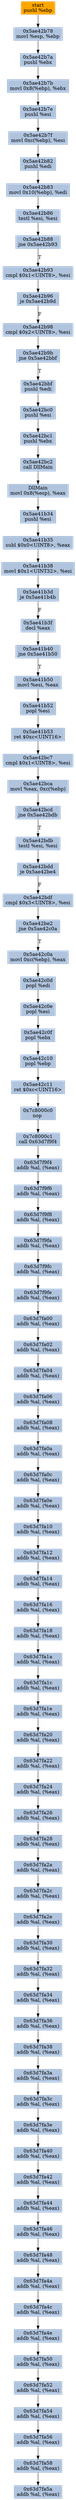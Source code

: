 digraph G {
node[shape=rectangle,style=filled,fillcolor=lightsteelblue,color=lightsteelblue]
bgcolor="transparent"
a0x5ae42b77pushl_ebp[label="start\npushl %ebp",color="lightgrey",fillcolor="orange"];
a0x5ae42b78movl_esp_ebp[label="0x5ae42b78\nmovl %esp, %ebp"];
a0x5ae42b7apushl_ebx[label="0x5ae42b7a\npushl %ebx"];
a0x5ae42b7bmovl_0x8ebp__ebx[label="0x5ae42b7b\nmovl 0x8(%ebp), %ebx"];
a0x5ae42b7epushl_esi[label="0x5ae42b7e\npushl %esi"];
a0x5ae42b7fmovl_0xcebp__esi[label="0x5ae42b7f\nmovl 0xc(%ebp), %esi"];
a0x5ae42b82pushl_edi[label="0x5ae42b82\npushl %edi"];
a0x5ae42b83movl_0x10ebp__edi[label="0x5ae42b83\nmovl 0x10(%ebp), %edi"];
a0x5ae42b86testl_esi_esi[label="0x5ae42b86\ntestl %esi, %esi"];
a0x5ae42b88jne_0x5ae42b93[label="0x5ae42b88\njne 0x5ae42b93"];
a0x5ae42b93cmpl_0x1UINT8_esi[label="0x5ae42b93\ncmpl $0x1<UINT8>, %esi"];
a0x5ae42b96je_0x5ae42b9d[label="0x5ae42b96\nje 0x5ae42b9d"];
a0x5ae42b98cmpl_0x2UINT8_esi[label="0x5ae42b98\ncmpl $0x2<UINT8>, %esi"];
a0x5ae42b9bjne_0x5ae42bbf[label="0x5ae42b9b\njne 0x5ae42bbf"];
a0x5ae42bbfpushl_edi[label="0x5ae42bbf\npushl %edi"];
a0x5ae42bc0pushl_esi[label="0x5ae42bc0\npushl %esi"];
a0x5ae42bc1pushl_ebx[label="0x5ae42bc1\npushl %ebx"];
a0x5ae42bc2call_DllMain[label="0x5ae42bc2\ncall DllMain"];
a0x5ae41b30movl_0x8esp__eax[label="DllMain\nmovl 0x8(%esp), %eax"];
a0x5ae41b34pushl_esi[label="0x5ae41b34\npushl %esi"];
a0x5ae41b35subl_0x0UINT8_eax[label="0x5ae41b35\nsubl $0x0<UINT8>, %eax"];
a0x5ae41b38movl_0x1UINT32_esi[label="0x5ae41b38\nmovl $0x1<UINT32>, %esi"];
a0x5ae41b3dje_0x5ae41b4b[label="0x5ae41b3d\nje 0x5ae41b4b"];
a0x5ae41b3fdecl_eax[label="0x5ae41b3f\ndecl %eax"];
a0x5ae41b40jne_0x5ae41b50[label="0x5ae41b40\njne 0x5ae41b50"];
a0x5ae41b50movl_esi_eax[label="0x5ae41b50\nmovl %esi, %eax"];
a0x5ae41b52popl_esi[label="0x5ae41b52\npopl %esi"];
a0x5ae41b53ret_0xcUINT16[label="0x5ae41b53\nret $0xc<UINT16>"];
a0x5ae42bc7cmpl_0x1UINT8_esi[label="0x5ae42bc7\ncmpl $0x1<UINT8>, %esi"];
a0x5ae42bcamovl_eax_0xcebp_[label="0x5ae42bca\nmovl %eax, 0xc(%ebp)"];
a0x5ae42bcdjne_0x5ae42bdb[label="0x5ae42bcd\njne 0x5ae42bdb"];
a0x5ae42bdbtestl_esi_esi[label="0x5ae42bdb\ntestl %esi, %esi"];
a0x5ae42bddje_0x5ae42be4[label="0x5ae42bdd\nje 0x5ae42be4"];
a0x5ae42bdfcmpl_0x3UINT8_esi[label="0x5ae42bdf\ncmpl $0x3<UINT8>, %esi"];
a0x5ae42be2jne_0x5ae42c0a[label="0x5ae42be2\njne 0x5ae42c0a"];
a0x5ae42c0amovl_0xcebp__eax[label="0x5ae42c0a\nmovl 0xc(%ebp), %eax"];
a0x5ae42c0dpopl_edi[label="0x5ae42c0d\npopl %edi"];
a0x5ae42c0epopl_esi[label="0x5ae42c0e\npopl %esi"];
a0x5ae42c0fpopl_ebx[label="0x5ae42c0f\npopl %ebx"];
a0x5ae42c10popl_ebp[label="0x5ae42c10\npopl %ebp"];
a0x5ae42c11ret_0xcUINT16[label="0x5ae42c11\nret $0xc<UINT16>"];
a0x7c8000c0nop_[label="0x7c8000c0\nnop "];
a0x7c8000c1call_0x63d7f9f4[label="0x7c8000c1\ncall 0x63d7f9f4"];
a0x63d7f9f4addb_al_eax_[label="0x63d7f9f4\naddb %al, (%eax)"];
a0x63d7f9f6addb_al_eax_[label="0x63d7f9f6\naddb %al, (%eax)"];
a0x63d7f9f8addb_al_eax_[label="0x63d7f9f8\naddb %al, (%eax)"];
a0x63d7f9faaddb_al_eax_[label="0x63d7f9fa\naddb %al, (%eax)"];
a0x63d7f9fcaddb_al_eax_[label="0x63d7f9fc\naddb %al, (%eax)"];
a0x63d7f9feaddb_al_eax_[label="0x63d7f9fe\naddb %al, (%eax)"];
a0x63d7fa00addb_al_eax_[label="0x63d7fa00\naddb %al, (%eax)"];
a0x63d7fa02addb_al_eax_[label="0x63d7fa02\naddb %al, (%eax)"];
a0x63d7fa04addb_al_eax_[label="0x63d7fa04\naddb %al, (%eax)"];
a0x63d7fa06addb_al_eax_[label="0x63d7fa06\naddb %al, (%eax)"];
a0x63d7fa08addb_al_eax_[label="0x63d7fa08\naddb %al, (%eax)"];
a0x63d7fa0aaddb_al_eax_[label="0x63d7fa0a\naddb %al, (%eax)"];
a0x63d7fa0caddb_al_eax_[label="0x63d7fa0c\naddb %al, (%eax)"];
a0x63d7fa0eaddb_al_eax_[label="0x63d7fa0e\naddb %al, (%eax)"];
a0x63d7fa10addb_al_eax_[label="0x63d7fa10\naddb %al, (%eax)"];
a0x63d7fa12addb_al_eax_[label="0x63d7fa12\naddb %al, (%eax)"];
a0x63d7fa14addb_al_eax_[label="0x63d7fa14\naddb %al, (%eax)"];
a0x63d7fa16addb_al_eax_[label="0x63d7fa16\naddb %al, (%eax)"];
a0x63d7fa18addb_al_eax_[label="0x63d7fa18\naddb %al, (%eax)"];
a0x63d7fa1aaddb_al_eax_[label="0x63d7fa1a\naddb %al, (%eax)"];
a0x63d7fa1caddb_al_eax_[label="0x63d7fa1c\naddb %al, (%eax)"];
a0x63d7fa1eaddb_al_eax_[label="0x63d7fa1e\naddb %al, (%eax)"];
a0x63d7fa20addb_al_eax_[label="0x63d7fa20\naddb %al, (%eax)"];
a0x63d7fa22addb_al_eax_[label="0x63d7fa22\naddb %al, (%eax)"];
a0x63d7fa24addb_al_eax_[label="0x63d7fa24\naddb %al, (%eax)"];
a0x63d7fa26addb_al_eax_[label="0x63d7fa26\naddb %al, (%eax)"];
a0x63d7fa28addb_al_eax_[label="0x63d7fa28\naddb %al, (%eax)"];
a0x63d7fa2aaddb_al_eax_[label="0x63d7fa2a\naddb %al, (%eax)"];
a0x63d7fa2caddb_al_eax_[label="0x63d7fa2c\naddb %al, (%eax)"];
a0x63d7fa2eaddb_al_eax_[label="0x63d7fa2e\naddb %al, (%eax)"];
a0x63d7fa30addb_al_eax_[label="0x63d7fa30\naddb %al, (%eax)"];
a0x63d7fa32addb_al_eax_[label="0x63d7fa32\naddb %al, (%eax)"];
a0x63d7fa34addb_al_eax_[label="0x63d7fa34\naddb %al, (%eax)"];
a0x63d7fa36addb_al_eax_[label="0x63d7fa36\naddb %al, (%eax)"];
a0x63d7fa38addb_al_eax_[label="0x63d7fa38\naddb %al, (%eax)"];
a0x63d7fa3aaddb_al_eax_[label="0x63d7fa3a\naddb %al, (%eax)"];
a0x63d7fa3caddb_al_eax_[label="0x63d7fa3c\naddb %al, (%eax)"];
a0x63d7fa3eaddb_al_eax_[label="0x63d7fa3e\naddb %al, (%eax)"];
a0x63d7fa40addb_al_eax_[label="0x63d7fa40\naddb %al, (%eax)"];
a0x63d7fa42addb_al_eax_[label="0x63d7fa42\naddb %al, (%eax)"];
a0x63d7fa44addb_al_eax_[label="0x63d7fa44\naddb %al, (%eax)"];
a0x63d7fa46addb_al_eax_[label="0x63d7fa46\naddb %al, (%eax)"];
a0x63d7fa48addb_al_eax_[label="0x63d7fa48\naddb %al, (%eax)"];
a0x63d7fa4aaddb_al_eax_[label="0x63d7fa4a\naddb %al, (%eax)"];
a0x63d7fa4caddb_al_eax_[label="0x63d7fa4c\naddb %al, (%eax)"];
a0x63d7fa4eaddb_al_eax_[label="0x63d7fa4e\naddb %al, (%eax)"];
a0x63d7fa50addb_al_eax_[label="0x63d7fa50\naddb %al, (%eax)"];
a0x63d7fa52addb_al_eax_[label="0x63d7fa52\naddb %al, (%eax)"];
a0x63d7fa54addb_al_eax_[label="0x63d7fa54\naddb %al, (%eax)"];
a0x63d7fa56addb_al_eax_[label="0x63d7fa56\naddb %al, (%eax)"];
a0x63d7fa58addb_al_eax_[label="0x63d7fa58\naddb %al, (%eax)"];
a0x63d7fa5aaddb_al_eax_[label="0x63d7fa5a\naddb %al, (%eax)"];
a0x5ae42b77pushl_ebp -> a0x5ae42b78movl_esp_ebp [color="#000000"];
a0x5ae42b78movl_esp_ebp -> a0x5ae42b7apushl_ebx [color="#000000"];
a0x5ae42b7apushl_ebx -> a0x5ae42b7bmovl_0x8ebp__ebx [color="#000000"];
a0x5ae42b7bmovl_0x8ebp__ebx -> a0x5ae42b7epushl_esi [color="#000000"];
a0x5ae42b7epushl_esi -> a0x5ae42b7fmovl_0xcebp__esi [color="#000000"];
a0x5ae42b7fmovl_0xcebp__esi -> a0x5ae42b82pushl_edi [color="#000000"];
a0x5ae42b82pushl_edi -> a0x5ae42b83movl_0x10ebp__edi [color="#000000"];
a0x5ae42b83movl_0x10ebp__edi -> a0x5ae42b86testl_esi_esi [color="#000000"];
a0x5ae42b86testl_esi_esi -> a0x5ae42b88jne_0x5ae42b93 [color="#000000"];
a0x5ae42b88jne_0x5ae42b93 -> a0x5ae42b93cmpl_0x1UINT8_esi [color="#000000",label="T"];
a0x5ae42b93cmpl_0x1UINT8_esi -> a0x5ae42b96je_0x5ae42b9d [color="#000000"];
a0x5ae42b96je_0x5ae42b9d -> a0x5ae42b98cmpl_0x2UINT8_esi [color="#000000",label="F"];
a0x5ae42b98cmpl_0x2UINT8_esi -> a0x5ae42b9bjne_0x5ae42bbf [color="#000000"];
a0x5ae42b9bjne_0x5ae42bbf -> a0x5ae42bbfpushl_edi [color="#000000",label="T"];
a0x5ae42bbfpushl_edi -> a0x5ae42bc0pushl_esi [color="#000000"];
a0x5ae42bc0pushl_esi -> a0x5ae42bc1pushl_ebx [color="#000000"];
a0x5ae42bc1pushl_ebx -> a0x5ae42bc2call_DllMain [color="#000000"];
a0x5ae42bc2call_DllMain -> a0x5ae41b30movl_0x8esp__eax [color="#000000"];
a0x5ae41b30movl_0x8esp__eax -> a0x5ae41b34pushl_esi [color="#000000"];
a0x5ae41b34pushl_esi -> a0x5ae41b35subl_0x0UINT8_eax [color="#000000"];
a0x5ae41b35subl_0x0UINT8_eax -> a0x5ae41b38movl_0x1UINT32_esi [color="#000000"];
a0x5ae41b38movl_0x1UINT32_esi -> a0x5ae41b3dje_0x5ae41b4b [color="#000000"];
a0x5ae41b3dje_0x5ae41b4b -> a0x5ae41b3fdecl_eax [color="#000000",label="F"];
a0x5ae41b3fdecl_eax -> a0x5ae41b40jne_0x5ae41b50 [color="#000000"];
a0x5ae41b40jne_0x5ae41b50 -> a0x5ae41b50movl_esi_eax [color="#000000",label="T"];
a0x5ae41b50movl_esi_eax -> a0x5ae41b52popl_esi [color="#000000"];
a0x5ae41b52popl_esi -> a0x5ae41b53ret_0xcUINT16 [color="#000000"];
a0x5ae41b53ret_0xcUINT16 -> a0x5ae42bc7cmpl_0x1UINT8_esi [color="#000000"];
a0x5ae42bc7cmpl_0x1UINT8_esi -> a0x5ae42bcamovl_eax_0xcebp_ [color="#000000"];
a0x5ae42bcamovl_eax_0xcebp_ -> a0x5ae42bcdjne_0x5ae42bdb [color="#000000"];
a0x5ae42bcdjne_0x5ae42bdb -> a0x5ae42bdbtestl_esi_esi [color="#000000",label="T"];
a0x5ae42bdbtestl_esi_esi -> a0x5ae42bddje_0x5ae42be4 [color="#000000"];
a0x5ae42bddje_0x5ae42be4 -> a0x5ae42bdfcmpl_0x3UINT8_esi [color="#000000",label="F"];
a0x5ae42bdfcmpl_0x3UINT8_esi -> a0x5ae42be2jne_0x5ae42c0a [color="#000000"];
a0x5ae42be2jne_0x5ae42c0a -> a0x5ae42c0amovl_0xcebp__eax [color="#000000",label="T"];
a0x5ae42c0amovl_0xcebp__eax -> a0x5ae42c0dpopl_edi [color="#000000"];
a0x5ae42c0dpopl_edi -> a0x5ae42c0epopl_esi [color="#000000"];
a0x5ae42c0epopl_esi -> a0x5ae42c0fpopl_ebx [color="#000000"];
a0x5ae42c0fpopl_ebx -> a0x5ae42c10popl_ebp [color="#000000"];
a0x5ae42c10popl_ebp -> a0x5ae42c11ret_0xcUINT16 [color="#000000"];
a0x5ae42c11ret_0xcUINT16 -> a0x7c8000c0nop_ [color="#000000"];
a0x7c8000c0nop_ -> a0x7c8000c1call_0x63d7f9f4 [color="#000000"];
a0x7c8000c1call_0x63d7f9f4 -> a0x63d7f9f4addb_al_eax_ [color="#000000"];
a0x63d7f9f4addb_al_eax_ -> a0x63d7f9f6addb_al_eax_ [color="#000000"];
a0x63d7f9f6addb_al_eax_ -> a0x63d7f9f8addb_al_eax_ [color="#000000"];
a0x63d7f9f8addb_al_eax_ -> a0x63d7f9faaddb_al_eax_ [color="#000000"];
a0x63d7f9faaddb_al_eax_ -> a0x63d7f9fcaddb_al_eax_ [color="#000000"];
a0x63d7f9fcaddb_al_eax_ -> a0x63d7f9feaddb_al_eax_ [color="#000000"];
a0x63d7f9feaddb_al_eax_ -> a0x63d7fa00addb_al_eax_ [color="#000000"];
a0x63d7fa00addb_al_eax_ -> a0x63d7fa02addb_al_eax_ [color="#000000"];
a0x63d7fa02addb_al_eax_ -> a0x63d7fa04addb_al_eax_ [color="#000000"];
a0x63d7fa04addb_al_eax_ -> a0x63d7fa06addb_al_eax_ [color="#000000"];
a0x63d7fa06addb_al_eax_ -> a0x63d7fa08addb_al_eax_ [color="#000000"];
a0x63d7fa08addb_al_eax_ -> a0x63d7fa0aaddb_al_eax_ [color="#000000"];
a0x63d7fa0aaddb_al_eax_ -> a0x63d7fa0caddb_al_eax_ [color="#000000"];
a0x63d7fa0caddb_al_eax_ -> a0x63d7fa0eaddb_al_eax_ [color="#000000"];
a0x63d7fa0eaddb_al_eax_ -> a0x63d7fa10addb_al_eax_ [color="#000000"];
a0x63d7fa10addb_al_eax_ -> a0x63d7fa12addb_al_eax_ [color="#000000"];
a0x63d7fa12addb_al_eax_ -> a0x63d7fa14addb_al_eax_ [color="#000000"];
a0x63d7fa14addb_al_eax_ -> a0x63d7fa16addb_al_eax_ [color="#000000"];
a0x63d7fa16addb_al_eax_ -> a0x63d7fa18addb_al_eax_ [color="#000000"];
a0x63d7fa18addb_al_eax_ -> a0x63d7fa1aaddb_al_eax_ [color="#000000"];
a0x63d7fa1aaddb_al_eax_ -> a0x63d7fa1caddb_al_eax_ [color="#000000"];
a0x63d7fa1caddb_al_eax_ -> a0x63d7fa1eaddb_al_eax_ [color="#000000"];
a0x63d7fa1eaddb_al_eax_ -> a0x63d7fa20addb_al_eax_ [color="#000000"];
a0x63d7fa20addb_al_eax_ -> a0x63d7fa22addb_al_eax_ [color="#000000"];
a0x63d7fa22addb_al_eax_ -> a0x63d7fa24addb_al_eax_ [color="#000000"];
a0x63d7fa24addb_al_eax_ -> a0x63d7fa26addb_al_eax_ [color="#000000"];
a0x63d7fa26addb_al_eax_ -> a0x63d7fa28addb_al_eax_ [color="#000000"];
a0x63d7fa28addb_al_eax_ -> a0x63d7fa2aaddb_al_eax_ [color="#000000"];
a0x63d7fa2aaddb_al_eax_ -> a0x63d7fa2caddb_al_eax_ [color="#000000"];
a0x63d7fa2caddb_al_eax_ -> a0x63d7fa2eaddb_al_eax_ [color="#000000"];
a0x63d7fa2eaddb_al_eax_ -> a0x63d7fa30addb_al_eax_ [color="#000000"];
a0x63d7fa30addb_al_eax_ -> a0x63d7fa32addb_al_eax_ [color="#000000"];
a0x63d7fa32addb_al_eax_ -> a0x63d7fa34addb_al_eax_ [color="#000000"];
a0x63d7fa34addb_al_eax_ -> a0x63d7fa36addb_al_eax_ [color="#000000"];
a0x63d7fa36addb_al_eax_ -> a0x63d7fa38addb_al_eax_ [color="#000000"];
a0x63d7fa38addb_al_eax_ -> a0x63d7fa3aaddb_al_eax_ [color="#000000"];
a0x63d7fa3aaddb_al_eax_ -> a0x63d7fa3caddb_al_eax_ [color="#000000"];
a0x63d7fa3caddb_al_eax_ -> a0x63d7fa3eaddb_al_eax_ [color="#000000"];
a0x63d7fa3eaddb_al_eax_ -> a0x63d7fa40addb_al_eax_ [color="#000000"];
a0x63d7fa40addb_al_eax_ -> a0x63d7fa42addb_al_eax_ [color="#000000"];
a0x63d7fa42addb_al_eax_ -> a0x63d7fa44addb_al_eax_ [color="#000000"];
a0x63d7fa44addb_al_eax_ -> a0x63d7fa46addb_al_eax_ [color="#000000"];
a0x63d7fa46addb_al_eax_ -> a0x63d7fa48addb_al_eax_ [color="#000000"];
a0x63d7fa48addb_al_eax_ -> a0x63d7fa4aaddb_al_eax_ [color="#000000"];
a0x63d7fa4aaddb_al_eax_ -> a0x63d7fa4caddb_al_eax_ [color="#000000"];
a0x63d7fa4caddb_al_eax_ -> a0x63d7fa4eaddb_al_eax_ [color="#000000"];
a0x63d7fa4eaddb_al_eax_ -> a0x63d7fa50addb_al_eax_ [color="#000000"];
a0x63d7fa50addb_al_eax_ -> a0x63d7fa52addb_al_eax_ [color="#000000"];
a0x63d7fa52addb_al_eax_ -> a0x63d7fa54addb_al_eax_ [color="#000000"];
a0x63d7fa54addb_al_eax_ -> a0x63d7fa56addb_al_eax_ [color="#000000"];
a0x63d7fa56addb_al_eax_ -> a0x63d7fa58addb_al_eax_ [color="#000000"];
a0x63d7fa58addb_al_eax_ -> a0x63d7fa5aaddb_al_eax_ [color="#000000"];
}
